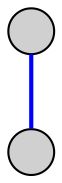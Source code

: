 graph K2 {

node[fontname="Helvetica",style=filled,fillcolor="#d0d0d0",label="", shape=circle, fixedsize=true, width=0.3, height=0.3]
edge[fontname="Helvetica",style=bold, color=blue];

n1 -- n2; 
}